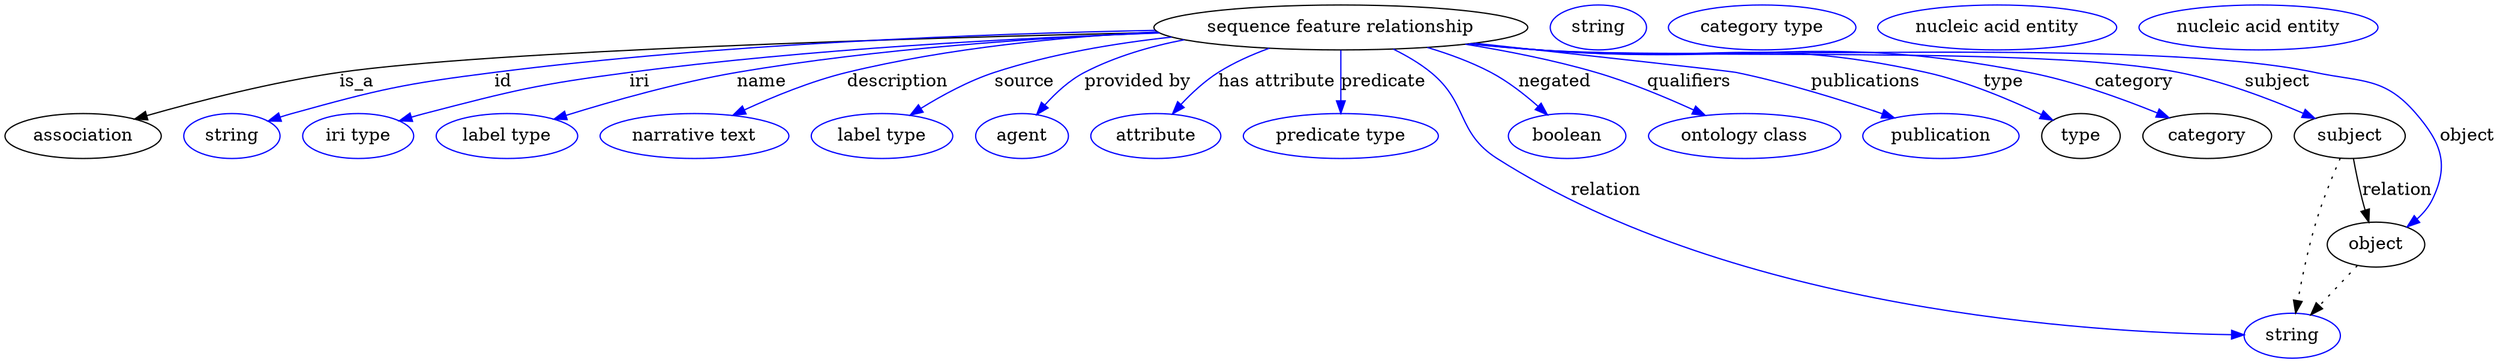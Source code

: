 digraph {
	graph [bb="0,0,1990.4,283"];
	node [label="\N"];
	"sequence feature relationship"	[height=0.5,
		label="sequence feature relationship",
		pos="1068.4,265",
		width=4.1524];
	association	[height=0.5,
		pos="62.394,178",
		width=1.7332];
	"sequence feature relationship" -> association	[label=is_a,
		lp="281.39,221.5",
		pos="e,103.55,191.56 922.31,261.04 726.53,256.48 389.52,246.39 267.39,229 214.12,221.41 154.49,206.07 113.34,194.37"];
	id	[color=blue,
		height=0.5,
		label=string,
		pos="181.39,178",
		width=1.0652];
	"sequence feature relationship" -> id	[color=blue,
		label=id,
		lp="398.39,221.5",
		pos="e,210.38,190 919.92,262.69 782.37,259.96 572.36,251.98 391.39,229 318.5,219.74 300.2,215.65 229.39,196 226.29,195.14 223.09,194.17 \
219.89,193.16",
		style=solid];
	iri	[color=blue,
		height=0.5,
		label="iri type",
		pos="282.39,178",
		width=1.2277];
	"sequence feature relationship" -> iri	[color=blue,
		label=iri,
		lp="507.39,221.5",
		pos="e,315.31,190.19 923.46,260.56 808.16,256.51 642.92,247.76 499.39,229 425.67,219.36 407.35,214.72 335.39,196 332.02,195.12 328.54,\
194.15 325.06,193.14",
		style=solid];
	name	[color=blue,
		height=0.5,
		label="label type",
		pos="401.39,178",
		width=1.5707];
	"sequence feature relationship" -> name	[color=blue,
		label=name,
		lp="605.39,221.5",
		pos="e,438.98,191.51 923.01,260.77 826.67,256.84 697.8,248.16 585.39,229 538.27,220.97 485.75,206.08 448.93,194.64",
		style=solid];
	description	[color=blue,
		height=0.5,
		label="narrative text",
		pos="551.39,178",
		width=2.0943];
	"sequence feature relationship" -> description	[color=blue,
		label=description,
		lp="713.89,221.5",
		pos="e,582.12,194.62 921.77,261.47 846.62,257.55 754.17,248.65 673.39,229 645.05,222.1 614.69,209.68 591.35,198.95",
		style=solid];
	source	[color=blue,
		height=0.5,
		label="label type",
		pos="701.39,178",
		width=1.5707];
	"sequence feature relationship" -> source	[color=blue,
		label=source,
		lp="815.39,221.5",
		pos="e,723.95,194.74 932.98,257.27 887.19,252.29 836.31,243.7 791.39,229 770.76,222.24 749.43,210.64 732.73,200.31",
		style=solid];
	"provided by"	[color=blue,
		height=0.5,
		label=agent,
		pos="813.39,178",
		width=1.0291];
	"sequence feature relationship" -> "provided by"	[color=blue,
		label="provided by",
		lp="905.89,221.5",
		pos="e,825.1,195.15 943.02,255.12 915.74,249.81 887.77,241.6 863.39,229 851.3,222.74 840.3,212.52 831.71,202.94",
		style=solid];
	"has attribute"	[color=blue,
		height=0.5,
		label=attribute,
		pos="920.39,178",
		width=1.4443];
	"sequence feature relationship" -> "has attribute"	[color=blue,
		label="has attribute",
		lp="1017.4,221.5",
		pos="e,933.75,195.77 1011.2,248.36 997.29,243.28 982.84,236.87 970.39,229 959.48,222.09 949.1,212.42 940.65,203.42",
		style=solid];
	predicate	[color=blue,
		height=0.5,
		label="predicate type",
		pos="1068.4,178",
		width=2.1665];
	"sequence feature relationship" -> predicate	[color=blue,
		label=predicate,
		lp="1102.4,221.5",
		pos="e,1068.4,196.18 1068.4,246.8 1068.4,235.16 1068.4,219.55 1068.4,206.24",
		style=solid];
	relation	[color=blue,
		height=0.5,
		label=string,
		pos="1828.4,18",
		width=1.0652];
	"sequence feature relationship" -> relation	[color=blue,
		label=relation,
		lp="1280.4,134.5",
		pos="e,1789.9,18.71 1110.3,247.64 1120.7,242.53 1131.5,236.29 1140.4,229 1170.4,204.56 1160.8,180.77 1193.4,160 1385,37.924 1667.7,20.642 \
1779.9,18.836",
		style=solid];
	negated	[color=blue,
		height=0.5,
		label=boolean,
		pos="1249.4,178",
		width=1.2999];
	"sequence feature relationship" -> negated	[color=blue,
		label=negated,
		lp="1239.4,221.5",
		pos="e,1233.6,194.99 1137.5,248.98 1154.7,243.87 1172.7,237.3 1188.4,229 1201.9,221.88 1215.2,211.46 1226,201.98",
		style=solid];
	qualifiers	[color=blue,
		height=0.5,
		label="ontology class",
		pos="1390.4,178",
		width=2.1304];
	"sequence feature relationship" -> qualifiers	[color=blue,
		label=qualifiers,
		lp="1345.9,221.5",
		pos="e,1359.1,194.62 1168.3,251.58 1201.8,246.17 1239,238.79 1272.4,229 1298.9,221.22 1327.5,209.21 1349.9,198.91",
		style=solid];
	publications	[color=blue,
		height=0.5,
		label=publication,
		pos="1547.4,178",
		width=1.7332];
	"sequence feature relationship" -> publications	[color=blue,
		label=publications,
		lp="1487.4,221.5",
		pos="e,1510.1,192.53 1176.2,252.5 1263.3,243.13 1373.1,231.12 1383.4,229 1423.6,220.72 1468,206.88 1500.5,195.85",
		style=solid];
	type	[height=0.5,
		pos="1659.4,178",
		width=0.86659];
	"sequence feature relationship" -> type	[color=blue,
		label=type,
		lp="1597.4,221.5",
		pos="e,1636.8,190.76 1173.1,252.08 1191.2,250.23 1209.8,248.45 1227.4,247 1364.1,235.71 1401.5,258.71 1535.4,229 1568,221.76 1603.1,206.86 \
1627.6,195.2",
		style=solid];
	category	[height=0.5,
		pos="1760.4,178",
		width=1.4263];
	"sequence feature relationship" -> category	[color=blue,
		label=category,
		lp="1701.9,221.5",
		pos="e,1729.9,192.59 1172.2,251.99 1190.6,250.12 1209.5,248.37 1227.4,247 1400.4,233.77 1447,261.98 1617.4,229 1653.2,222.07 1692.2,207.98 \
1720.4,196.52",
		style=solid];
	subject	[height=0.5,
		pos="1874.4,178",
		width=1.2277];
	"sequence feature relationship" -> subject	[color=blue,
		label=subject,
		lp="1816.4,221.5",
		pos="e,1846.5,192.12 1171.4,251.91 1190,250.03 1209.3,248.29 1227.4,247 1340.5,238.97 1626.1,250.71 1737.4,229 1772.3,222.2 1810,207.84 \
1837.1,196.25",
		style=solid];
	object	[height=0.5,
		pos="1895.4,91",
		width=1.0832];
	"sequence feature relationship" -> object	[color=blue,
		label=object,
		lp="1968.4,178",
		pos="e,1920.3,105.25 1170.9,251.86 1189.7,249.97 1209.1,248.24 1227.4,247 1364.7,237.68 1711.7,257.41 1846.4,229 1884.4,220.97 1902.1,\
225.48 1927.4,196 1947.7,172.34 1954.1,155.03 1940.4,127 1937.5,121.17 1933.2,116.02 1928.3,111.6",
		style=solid];
	association_type	[color=blue,
		height=0.5,
		label=string,
		pos="1274.4,265",
		width=1.0652];
	association_category	[color=blue,
		height=0.5,
		label="category type",
		pos="1405.4,265",
		width=2.0762];
	subject -> relation	[pos="e,1831.1,36.136 1866.8,160.24 1860.9,146.64 1852.8,126.88 1847.4,109 1841.1,88.265 1836.2,64.241 1832.9,46.231",
		style=dotted];
	subject -> object	[label=relation,
		lp="1912.4,134.5",
		pos="e,1889.7,108.98 1877.4,159.77 1879.2,150.09 1881.6,137.8 1884.4,127 1885.1,124.32 1885.9,121.53 1886.7,118.76"];
	"sequence feature relationship_subject"	[color=blue,
		height=0.5,
		label="nucleic acid entity",
		pos="1593.4,265",
		width=2.6539];
	object -> relation	[pos="e,1843.2,34.713 1880.5,74.243 1871.6,64.775 1860.1,52.56 1850.1,42.024",
		style=dotted];
	"sequence feature relationship_object"	[color=blue,
		height=0.5,
		label="nucleic acid entity",
		pos="1802.4,265",
		width=2.6539];
}
